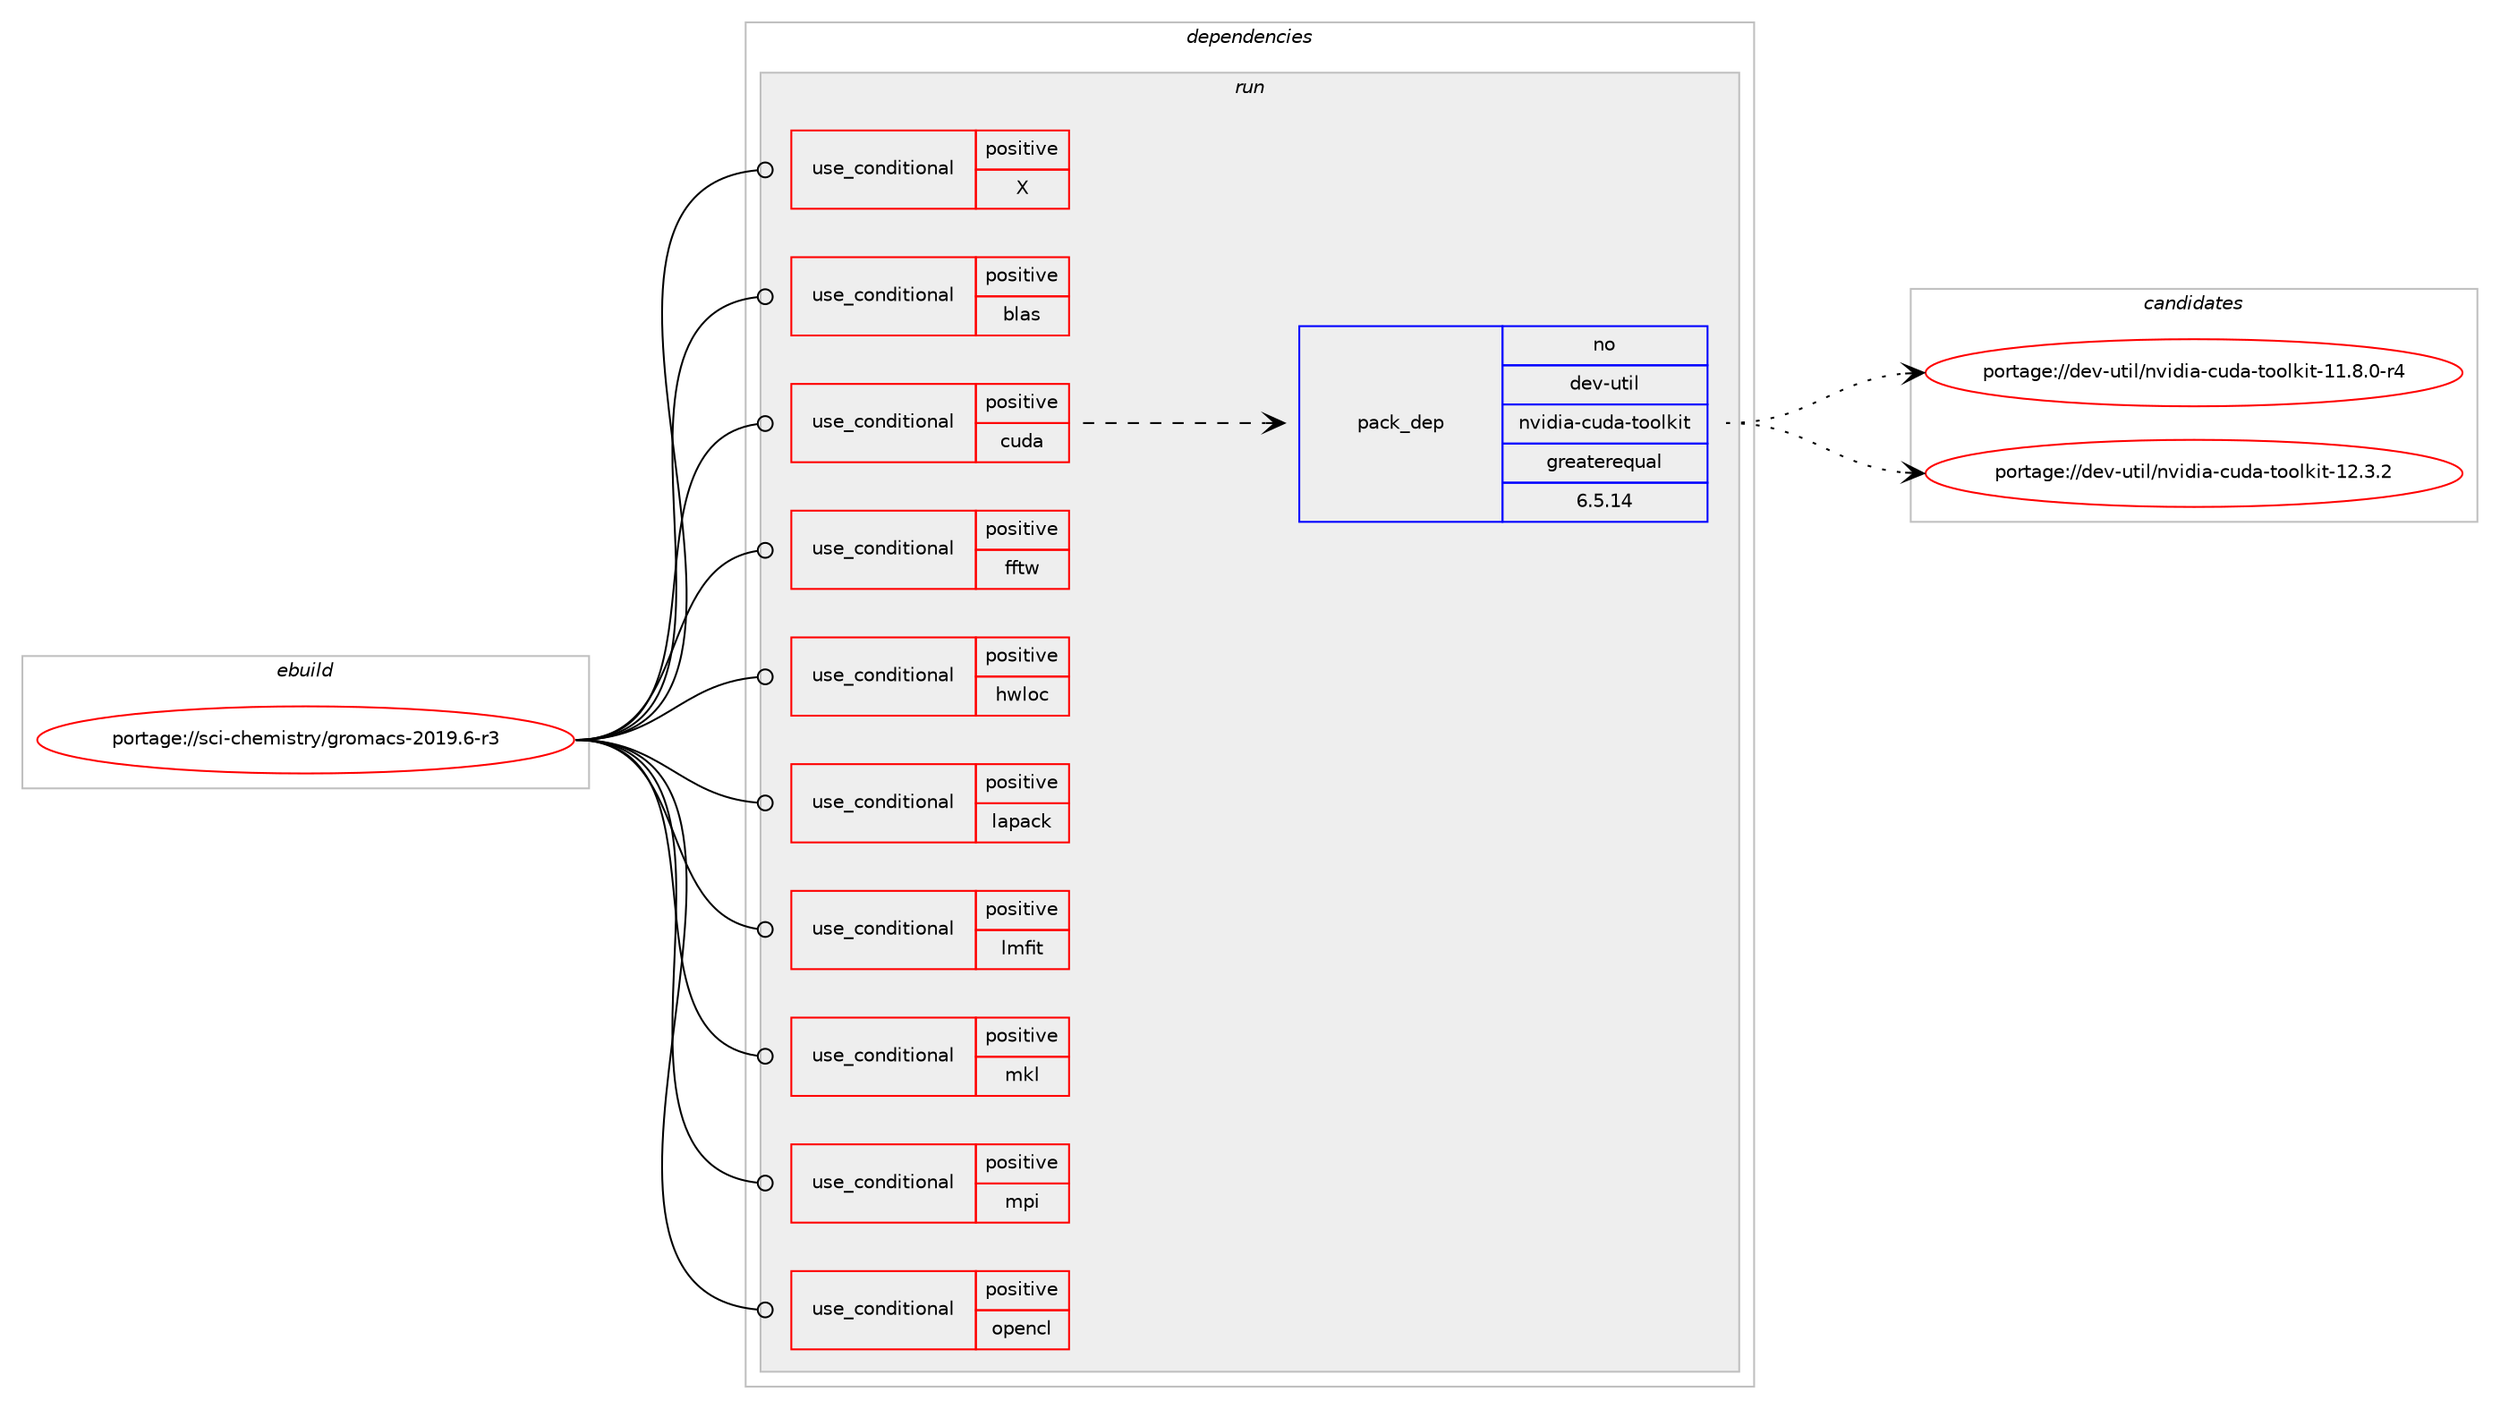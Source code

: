 digraph prolog {

# *************
# Graph options
# *************

newrank=true;
concentrate=true;
compound=true;
graph [rankdir=LR,fontname=Helvetica,fontsize=10,ranksep=1.5];#, ranksep=2.5, nodesep=0.2];
edge  [arrowhead=vee];
node  [fontname=Helvetica,fontsize=10];

# **********
# The ebuild
# **********

subgraph cluster_leftcol {
color=gray;
rank=same;
label=<<i>ebuild</i>>;
id [label="portage://sci-chemistry/gromacs-2019.6-r3", color=red, width=4, href="../sci-chemistry/gromacs-2019.6-r3.svg"];
}

# ****************
# The dependencies
# ****************

subgraph cluster_midcol {
color=gray;
label=<<i>dependencies</i>>;
subgraph cluster_compile {
fillcolor="#eeeeee";
style=filled;
label=<<i>compile</i>>;
}
subgraph cluster_compileandrun {
fillcolor="#eeeeee";
style=filled;
label=<<i>compile and run</i>>;
}
subgraph cluster_run {
fillcolor="#eeeeee";
style=filled;
label=<<i>run</i>>;
subgraph cond2236 {
dependency3344 [label=<<TABLE BORDER="0" CELLBORDER="1" CELLSPACING="0" CELLPADDING="4"><TR><TD ROWSPAN="3" CELLPADDING="10">use_conditional</TD></TR><TR><TD>positive</TD></TR><TR><TD>X</TD></TR></TABLE>>, shape=none, color=red];
# *** BEGIN UNKNOWN DEPENDENCY TYPE (TODO) ***
# dependency3344 -> package_dependency(portage://sci-chemistry/gromacs-2019.6-r3,run,no,x11-libs,libX11,none,[,,],[],[])
# *** END UNKNOWN DEPENDENCY TYPE (TODO) ***

# *** BEGIN UNKNOWN DEPENDENCY TYPE (TODO) ***
# dependency3344 -> package_dependency(portage://sci-chemistry/gromacs-2019.6-r3,run,no,x11-libs,libSM,none,[,,],[],[])
# *** END UNKNOWN DEPENDENCY TYPE (TODO) ***

# *** BEGIN UNKNOWN DEPENDENCY TYPE (TODO) ***
# dependency3344 -> package_dependency(portage://sci-chemistry/gromacs-2019.6-r3,run,no,x11-libs,libICE,none,[,,],[],[])
# *** END UNKNOWN DEPENDENCY TYPE (TODO) ***

}
id:e -> dependency3344:w [weight=20,style="solid",arrowhead="odot"];
subgraph cond2237 {
dependency3345 [label=<<TABLE BORDER="0" CELLBORDER="1" CELLSPACING="0" CELLPADDING="4"><TR><TD ROWSPAN="3" CELLPADDING="10">use_conditional</TD></TR><TR><TD>positive</TD></TR><TR><TD>blas</TD></TR></TABLE>>, shape=none, color=red];
# *** BEGIN UNKNOWN DEPENDENCY TYPE (TODO) ***
# dependency3345 -> package_dependency(portage://sci-chemistry/gromacs-2019.6-r3,run,no,virtual,blas,none,[,,],[],[])
# *** END UNKNOWN DEPENDENCY TYPE (TODO) ***

}
id:e -> dependency3345:w [weight=20,style="solid",arrowhead="odot"];
subgraph cond2238 {
dependency3346 [label=<<TABLE BORDER="0" CELLBORDER="1" CELLSPACING="0" CELLPADDING="4"><TR><TD ROWSPAN="3" CELLPADDING="10">use_conditional</TD></TR><TR><TD>positive</TD></TR><TR><TD>cuda</TD></TR></TABLE>>, shape=none, color=red];
subgraph pack1059 {
dependency3347 [label=<<TABLE BORDER="0" CELLBORDER="1" CELLSPACING="0" CELLPADDING="4" WIDTH="220"><TR><TD ROWSPAN="6" CELLPADDING="30">pack_dep</TD></TR><TR><TD WIDTH="110">no</TD></TR><TR><TD>dev-util</TD></TR><TR><TD>nvidia-cuda-toolkit</TD></TR><TR><TD>greaterequal</TD></TR><TR><TD>6.5.14</TD></TR></TABLE>>, shape=none, color=blue];
}
dependency3346:e -> dependency3347:w [weight=20,style="dashed",arrowhead="vee"];
}
id:e -> dependency3346:w [weight=20,style="solid",arrowhead="odot"];
subgraph cond2239 {
dependency3348 [label=<<TABLE BORDER="0" CELLBORDER="1" CELLSPACING="0" CELLPADDING="4"><TR><TD ROWSPAN="3" CELLPADDING="10">use_conditional</TD></TR><TR><TD>positive</TD></TR><TR><TD>fftw</TD></TR></TABLE>>, shape=none, color=red];
# *** BEGIN UNKNOWN DEPENDENCY TYPE (TODO) ***
# dependency3348 -> package_dependency(portage://sci-chemistry/gromacs-2019.6-r3,run,no,sci-libs,fftw,none,[,,],[slot(3.0),equal],[])
# *** END UNKNOWN DEPENDENCY TYPE (TODO) ***

}
id:e -> dependency3348:w [weight=20,style="solid",arrowhead="odot"];
subgraph cond2240 {
dependency3349 [label=<<TABLE BORDER="0" CELLBORDER="1" CELLSPACING="0" CELLPADDING="4"><TR><TD ROWSPAN="3" CELLPADDING="10">use_conditional</TD></TR><TR><TD>positive</TD></TR><TR><TD>hwloc</TD></TR></TABLE>>, shape=none, color=red];
# *** BEGIN UNKNOWN DEPENDENCY TYPE (TODO) ***
# dependency3349 -> package_dependency(portage://sci-chemistry/gromacs-2019.6-r3,run,no,sys-apps,hwloc,none,[,,],any_same_slot,[])
# *** END UNKNOWN DEPENDENCY TYPE (TODO) ***

}
id:e -> dependency3349:w [weight=20,style="solid",arrowhead="odot"];
subgraph cond2241 {
dependency3350 [label=<<TABLE BORDER="0" CELLBORDER="1" CELLSPACING="0" CELLPADDING="4"><TR><TD ROWSPAN="3" CELLPADDING="10">use_conditional</TD></TR><TR><TD>positive</TD></TR><TR><TD>lapack</TD></TR></TABLE>>, shape=none, color=red];
# *** BEGIN UNKNOWN DEPENDENCY TYPE (TODO) ***
# dependency3350 -> package_dependency(portage://sci-chemistry/gromacs-2019.6-r3,run,no,virtual,lapack,none,[,,],[],[])
# *** END UNKNOWN DEPENDENCY TYPE (TODO) ***

}
id:e -> dependency3350:w [weight=20,style="solid",arrowhead="odot"];
subgraph cond2242 {
dependency3351 [label=<<TABLE BORDER="0" CELLBORDER="1" CELLSPACING="0" CELLPADDING="4"><TR><TD ROWSPAN="3" CELLPADDING="10">use_conditional</TD></TR><TR><TD>positive</TD></TR><TR><TD>lmfit</TD></TR></TABLE>>, shape=none, color=red];
# *** BEGIN UNKNOWN DEPENDENCY TYPE (TODO) ***
# dependency3351 -> package_dependency(portage://sci-chemistry/gromacs-2019.6-r3,run,no,sci-libs,lmfit,none,[,,],any_same_slot,[])
# *** END UNKNOWN DEPENDENCY TYPE (TODO) ***

}
id:e -> dependency3351:w [weight=20,style="solid",arrowhead="odot"];
subgraph cond2243 {
dependency3352 [label=<<TABLE BORDER="0" CELLBORDER="1" CELLSPACING="0" CELLPADDING="4"><TR><TD ROWSPAN="3" CELLPADDING="10">use_conditional</TD></TR><TR><TD>positive</TD></TR><TR><TD>mkl</TD></TR></TABLE>>, shape=none, color=red];
# *** BEGIN UNKNOWN DEPENDENCY TYPE (TODO) ***
# dependency3352 -> package_dependency(portage://sci-chemistry/gromacs-2019.6-r3,run,no,sci-libs,mkl,none,[,,],[],[])
# *** END UNKNOWN DEPENDENCY TYPE (TODO) ***

}
id:e -> dependency3352:w [weight=20,style="solid",arrowhead="odot"];
subgraph cond2244 {
dependency3353 [label=<<TABLE BORDER="0" CELLBORDER="1" CELLSPACING="0" CELLPADDING="4"><TR><TD ROWSPAN="3" CELLPADDING="10">use_conditional</TD></TR><TR><TD>positive</TD></TR><TR><TD>mpi</TD></TR></TABLE>>, shape=none, color=red];
# *** BEGIN UNKNOWN DEPENDENCY TYPE (TODO) ***
# dependency3353 -> package_dependency(portage://sci-chemistry/gromacs-2019.6-r3,run,no,virtual,mpi,none,[,,],[],[])
# *** END UNKNOWN DEPENDENCY TYPE (TODO) ***

}
id:e -> dependency3353:w [weight=20,style="solid",arrowhead="odot"];
subgraph cond2245 {
dependency3354 [label=<<TABLE BORDER="0" CELLBORDER="1" CELLSPACING="0" CELLPADDING="4"><TR><TD ROWSPAN="3" CELLPADDING="10">use_conditional</TD></TR><TR><TD>positive</TD></TR><TR><TD>opencl</TD></TR></TABLE>>, shape=none, color=red];
# *** BEGIN UNKNOWN DEPENDENCY TYPE (TODO) ***
# dependency3354 -> package_dependency(portage://sci-chemistry/gromacs-2019.6-r3,run,no,virtual,opencl,none,[,,],[],[])
# *** END UNKNOWN DEPENDENCY TYPE (TODO) ***

}
id:e -> dependency3354:w [weight=20,style="solid",arrowhead="odot"];
}
}

# **************
# The candidates
# **************

subgraph cluster_choices {
rank=same;
color=gray;
label=<<i>candidates</i>>;

subgraph choice1059 {
color=black;
nodesep=1;
choice10010111845117116105108471101181051001059745991171009745116111111108107105116454949465646484511452 [label="portage://dev-util/nvidia-cuda-toolkit-11.8.0-r4", color=red, width=4,href="../dev-util/nvidia-cuda-toolkit-11.8.0-r4.svg"];
choice1001011184511711610510847110118105100105974599117100974511611111110810710511645495046514650 [label="portage://dev-util/nvidia-cuda-toolkit-12.3.2", color=red, width=4,href="../dev-util/nvidia-cuda-toolkit-12.3.2.svg"];
dependency3347:e -> choice10010111845117116105108471101181051001059745991171009745116111111108107105116454949465646484511452:w [style=dotted,weight="100"];
dependency3347:e -> choice1001011184511711610510847110118105100105974599117100974511611111110810710511645495046514650:w [style=dotted,weight="100"];
}
}

}
